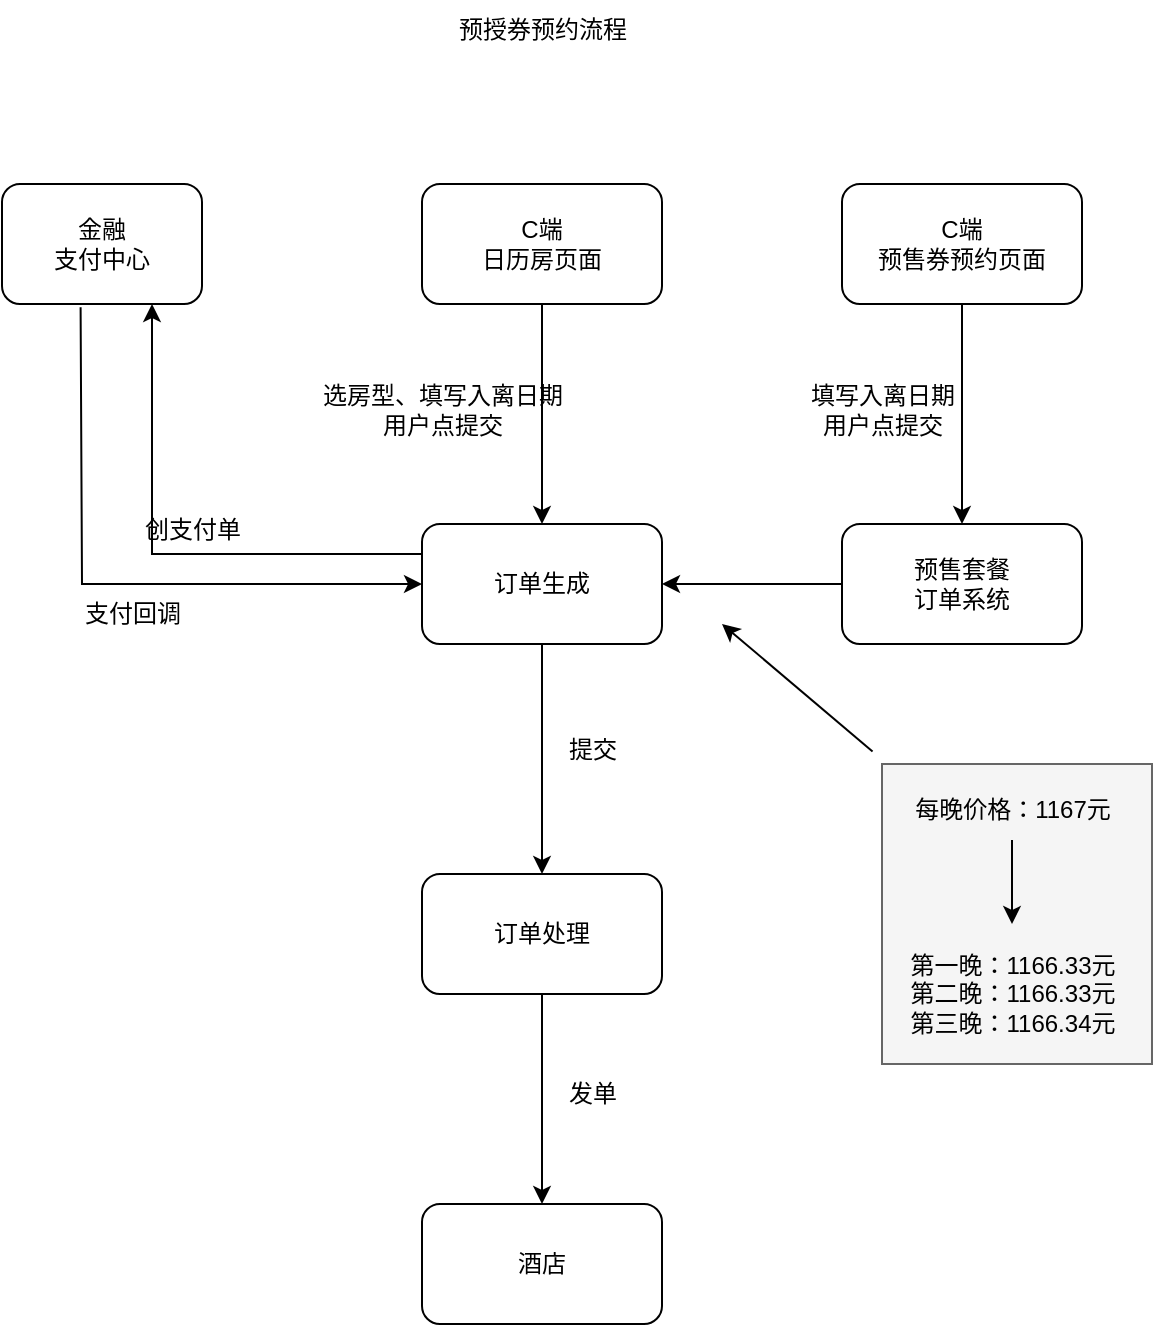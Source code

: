 <mxfile version="28.0.6">
  <diagram name="第 1 页" id="V6pf3GS-7zc-uk2PHbtz">
    <mxGraphModel dx="1558" dy="1106" grid="1" gridSize="10" guides="1" tooltips="1" connect="1" arrows="1" fold="1" page="1" pageScale="1" pageWidth="827" pageHeight="1169" math="0" shadow="0">
      <root>
        <mxCell id="0" />
        <mxCell id="1" parent="0" />
        <mxCell id="NGZoiBR76gbujGB8mwv5-5" style="edgeStyle=orthogonalEdgeStyle;rounded=0;orthogonalLoop=1;jettySize=auto;html=1;exitX=0.5;exitY=1;exitDx=0;exitDy=0;entryX=0.5;entryY=0;entryDx=0;entryDy=0;" parent="1" source="NGZoiBR76gbujGB8mwv5-1" target="NGZoiBR76gbujGB8mwv5-2" edge="1">
          <mxGeometry relative="1" as="geometry" />
        </mxCell>
        <mxCell id="NGZoiBR76gbujGB8mwv5-1" value="C端&lt;div&gt;日历房页面&lt;/div&gt;" style="rounded=1;whiteSpace=wrap;html=1;" parent="1" vertex="1">
          <mxGeometry x="320" y="210" width="120" height="60" as="geometry" />
        </mxCell>
        <mxCell id="NGZoiBR76gbujGB8mwv5-10" style="edgeStyle=orthogonalEdgeStyle;rounded=0;orthogonalLoop=1;jettySize=auto;html=1;exitX=0;exitY=0.25;exitDx=0;exitDy=0;entryX=0.75;entryY=1;entryDx=0;entryDy=0;" parent="1" source="NGZoiBR76gbujGB8mwv5-2" target="NGZoiBR76gbujGB8mwv5-9" edge="1">
          <mxGeometry relative="1" as="geometry" />
        </mxCell>
        <mxCell id="NGZoiBR76gbujGB8mwv5-13" style="edgeStyle=orthogonalEdgeStyle;rounded=0;orthogonalLoop=1;jettySize=auto;html=1;exitX=0.5;exitY=1;exitDx=0;exitDy=0;entryX=0.5;entryY=0;entryDx=0;entryDy=0;" parent="1" source="NGZoiBR76gbujGB8mwv5-2" target="NGZoiBR76gbujGB8mwv5-3" edge="1">
          <mxGeometry relative="1" as="geometry" />
        </mxCell>
        <mxCell id="NGZoiBR76gbujGB8mwv5-2" value="订单生成" style="rounded=1;whiteSpace=wrap;html=1;" parent="1" vertex="1">
          <mxGeometry x="320" y="380" width="120" height="60" as="geometry" />
        </mxCell>
        <mxCell id="NGZoiBR76gbujGB8mwv5-15" style="edgeStyle=orthogonalEdgeStyle;rounded=0;orthogonalLoop=1;jettySize=auto;html=1;exitX=0.5;exitY=1;exitDx=0;exitDy=0;entryX=0.5;entryY=0;entryDx=0;entryDy=0;" parent="1" source="NGZoiBR76gbujGB8mwv5-3" target="NGZoiBR76gbujGB8mwv5-4" edge="1">
          <mxGeometry relative="1" as="geometry" />
        </mxCell>
        <mxCell id="NGZoiBR76gbujGB8mwv5-3" value="订单处理" style="rounded=1;whiteSpace=wrap;html=1;" parent="1" vertex="1">
          <mxGeometry x="320" y="555" width="120" height="60" as="geometry" />
        </mxCell>
        <mxCell id="NGZoiBR76gbujGB8mwv5-4" value="酒店" style="rounded=1;whiteSpace=wrap;html=1;" parent="1" vertex="1">
          <mxGeometry x="320" y="720" width="120" height="60" as="geometry" />
        </mxCell>
        <mxCell id="NGZoiBR76gbujGB8mwv5-6" value="选房型、填写入离日期&lt;div&gt;用户点提交&lt;/div&gt;" style="text;html=1;align=center;verticalAlign=middle;resizable=0;points=[];autosize=1;strokeColor=none;fillColor=none;" parent="1" vertex="1">
          <mxGeometry x="260" y="303" width="140" height="40" as="geometry" />
        </mxCell>
        <mxCell id="NGZoiBR76gbujGB8mwv5-8" value="" style="endArrow=classic;html=1;rounded=0;exitX=0.393;exitY=1.028;exitDx=0;exitDy=0;exitPerimeter=0;" parent="1" source="NGZoiBR76gbujGB8mwv5-9" edge="1">
          <mxGeometry width="50" height="50" relative="1" as="geometry">
            <mxPoint x="150" y="300" as="sourcePoint" />
            <mxPoint x="320" y="410" as="targetPoint" />
            <Array as="points">
              <mxPoint x="150" y="410" />
              <mxPoint x="220" y="410" />
            </Array>
          </mxGeometry>
        </mxCell>
        <mxCell id="NGZoiBR76gbujGB8mwv5-9" value="金融&lt;div&gt;支付中心&lt;/div&gt;" style="rounded=1;whiteSpace=wrap;html=1;" parent="1" vertex="1">
          <mxGeometry x="110" y="210" width="100" height="60" as="geometry" />
        </mxCell>
        <mxCell id="NGZoiBR76gbujGB8mwv5-11" value="创支付单" style="text;html=1;align=center;verticalAlign=middle;resizable=0;points=[];autosize=1;strokeColor=none;fillColor=none;" parent="1" vertex="1">
          <mxGeometry x="170" y="368" width="70" height="30" as="geometry" />
        </mxCell>
        <mxCell id="NGZoiBR76gbujGB8mwv5-12" value="支付回调" style="text;html=1;align=center;verticalAlign=middle;resizable=0;points=[];autosize=1;strokeColor=none;fillColor=none;" parent="1" vertex="1">
          <mxGeometry x="140" y="410" width="70" height="30" as="geometry" />
        </mxCell>
        <mxCell id="NGZoiBR76gbujGB8mwv5-14" value="提交" style="text;html=1;align=center;verticalAlign=middle;resizable=0;points=[];autosize=1;strokeColor=none;fillColor=none;" parent="1" vertex="1">
          <mxGeometry x="380" y="478" width="50" height="30" as="geometry" />
        </mxCell>
        <mxCell id="NGZoiBR76gbujGB8mwv5-16" value="发单" style="text;html=1;align=center;verticalAlign=middle;resizable=0;points=[];autosize=1;strokeColor=none;fillColor=none;" parent="1" vertex="1">
          <mxGeometry x="380" y="650" width="50" height="30" as="geometry" />
        </mxCell>
        <mxCell id="NGZoiBR76gbujGB8mwv5-19" style="edgeStyle=orthogonalEdgeStyle;rounded=0;orthogonalLoop=1;jettySize=auto;html=1;exitX=0.5;exitY=1;exitDx=0;exitDy=0;entryX=0.5;entryY=0;entryDx=0;entryDy=0;" parent="1" source="NGZoiBR76gbujGB8mwv5-17" target="NGZoiBR76gbujGB8mwv5-18" edge="1">
          <mxGeometry relative="1" as="geometry" />
        </mxCell>
        <mxCell id="NGZoiBR76gbujGB8mwv5-17" value="C端&lt;div&gt;预售券预约页面&lt;/div&gt;" style="rounded=1;whiteSpace=wrap;html=1;" parent="1" vertex="1">
          <mxGeometry x="530" y="210" width="120" height="60" as="geometry" />
        </mxCell>
        <mxCell id="NGZoiBR76gbujGB8mwv5-21" style="edgeStyle=orthogonalEdgeStyle;rounded=0;orthogonalLoop=1;jettySize=auto;html=1;entryX=1;entryY=0.5;entryDx=0;entryDy=0;" parent="1" source="NGZoiBR76gbujGB8mwv5-18" target="NGZoiBR76gbujGB8mwv5-2" edge="1">
          <mxGeometry relative="1" as="geometry" />
        </mxCell>
        <mxCell id="NGZoiBR76gbujGB8mwv5-18" value="预售套餐&lt;div&gt;订单系统&lt;/div&gt;" style="rounded=1;whiteSpace=wrap;html=1;" parent="1" vertex="1">
          <mxGeometry x="530" y="380" width="120" height="60" as="geometry" />
        </mxCell>
        <mxCell id="NGZoiBR76gbujGB8mwv5-20" value="填写入离日期&lt;div&gt;用户点提交&lt;/div&gt;" style="text;html=1;align=center;verticalAlign=middle;resizable=0;points=[];autosize=1;strokeColor=none;fillColor=none;" parent="1" vertex="1">
          <mxGeometry x="500" y="303" width="100" height="40" as="geometry" />
        </mxCell>
        <mxCell id="Ux1y7tzrLNTgmtEd45K7-1" value="预授券预约流程" style="text;html=1;align=center;verticalAlign=middle;resizable=0;points=[];autosize=1;strokeColor=none;fillColor=none;" vertex="1" parent="1">
          <mxGeometry x="325" y="118" width="110" height="30" as="geometry" />
        </mxCell>
        <mxCell id="Ux1y7tzrLNTgmtEd45K7-5" value="" style="rounded=0;whiteSpace=wrap;html=1;fillColor=#f5f5f5;fontColor=#333333;strokeColor=#666666;textOpacity=30;" vertex="1" parent="1">
          <mxGeometry x="550" y="500" width="135" height="150" as="geometry" />
        </mxCell>
        <mxCell id="Ux1y7tzrLNTgmtEd45K7-2" value="每晚价格：1167元" style="text;html=1;align=center;verticalAlign=middle;resizable=0;points=[];autosize=1;strokeColor=none;fillColor=none;" vertex="1" parent="1">
          <mxGeometry x="555" y="508" width="120" height="30" as="geometry" />
        </mxCell>
        <mxCell id="Ux1y7tzrLNTgmtEd45K7-3" value="第一晚：1166.33元&lt;div&gt;第二晚：1166.33元&lt;/div&gt;&lt;div&gt;第三晚：1166.34元&lt;/div&gt;" style="text;html=1;align=center;verticalAlign=middle;resizable=0;points=[];autosize=1;strokeColor=none;fillColor=none;" vertex="1" parent="1">
          <mxGeometry x="550" y="585" width="130" height="60" as="geometry" />
        </mxCell>
        <mxCell id="Ux1y7tzrLNTgmtEd45K7-4" value="" style="endArrow=classic;html=1;rounded=0;" edge="1" parent="1" source="Ux1y7tzrLNTgmtEd45K7-2">
          <mxGeometry width="50" height="50" relative="1" as="geometry">
            <mxPoint x="570" y="615" as="sourcePoint" />
            <mxPoint x="615" y="580" as="targetPoint" />
          </mxGeometry>
        </mxCell>
        <mxCell id="Ux1y7tzrLNTgmtEd45K7-6" value="" style="endArrow=classic;html=1;rounded=0;exitX=-0.035;exitY=-0.042;exitDx=0;exitDy=0;exitPerimeter=0;" edge="1" parent="1" source="Ux1y7tzrLNTgmtEd45K7-5">
          <mxGeometry width="50" height="50" relative="1" as="geometry">
            <mxPoint x="420" y="480" as="sourcePoint" />
            <mxPoint x="470" y="430" as="targetPoint" />
          </mxGeometry>
        </mxCell>
      </root>
    </mxGraphModel>
  </diagram>
</mxfile>
